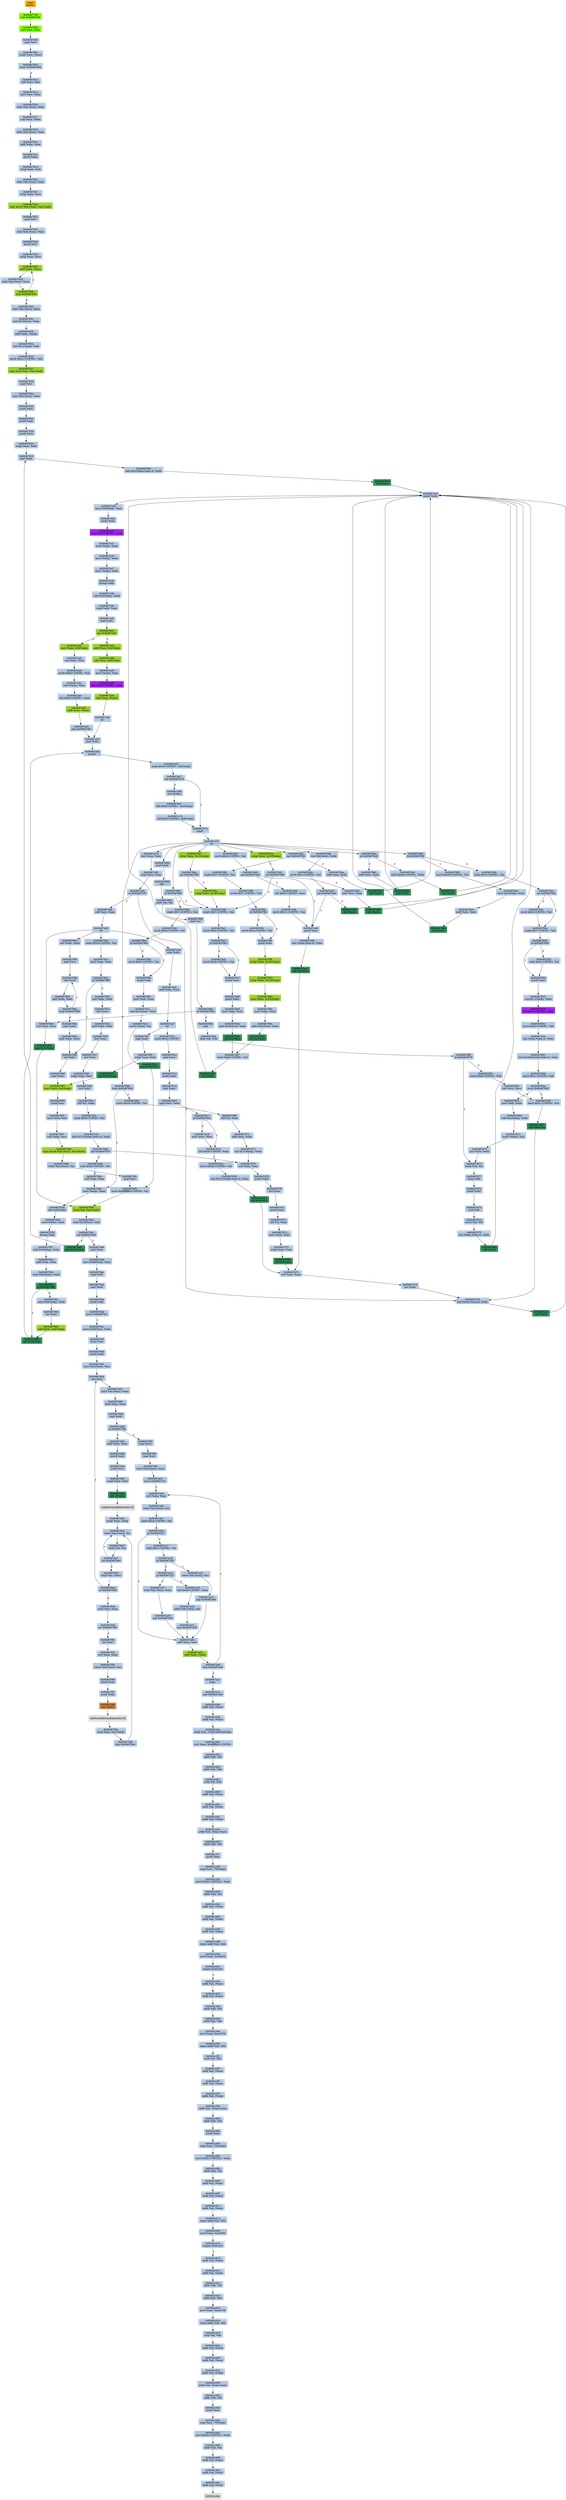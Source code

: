 strict digraph G {
	graph [bgcolor=transparent,
		name=G
	];
	node [color=lightsteelblue,
		fillcolor=lightsteelblue,
		shape=rectangle,
		style=filled
	];
	a0x004677fcpusha_	[color=lightgrey,
		fillcolor=orange,
		label="start\npusha "];
	a0x004677fdcall_0x0046780b	[color=lawngreen,
		fillcolor=lawngreen,
		label="0x004677fd\ncall 0x0046780b"];
	a0x004677fcpusha_ -> a0x004677fdcall_0x0046780b	[color="#000000"];
	a0x0046780bxorl_ecx_ecx	[color=lawngreen,
		fillcolor=lawngreen,
		label="0x0046780b\nxorl %ecx, %ecx"];
	a0x004677fdcall_0x0046780b -> a0x0046780bxorl_ecx_ecx	[color="#000000"];
	a0x0046780dpopl_esi	[label="0x0046780d\npopl %esi"];
	a0x0046780bxorl_ecx_ecx -> a0x0046780dpopl_esi	[color="#000000"];
	a0x0046780exchgl_ecx_esi_	[label="0x0046780e\nxchgl %ecx, (%esi)"];
	a0x0046780dpopl_esi -> a0x0046780exchgl_ecx_esi_	[color="#000000"];
	a0x00467810jecxz_0x00467806	[label="0x00467810\njecxz 0x00467806"];
	a0x0046780exchgl_ecx_esi_ -> a0x00467810jecxz_0x00467806	[color="#000000"];
	a0x00467812subl_ecx_esi	[label="0x00467812\nsubl %ecx, %esi"];
	a0x00467810jecxz_0x00467806 -> a0x00467812subl_ecx_esi	[color="#000000",
		label=F];
	a0x00467814movl_esi_ebx	[label="0x00467814\nmovl %esi, %ebx"];
	a0x00467812subl_ecx_esi -> a0x00467814movl_esi_ebx	[color="#000000"];
	a0x00467816lodsl_ds_esi__eax	[label="0x00467816\nlodsl %ds:(%esi), %eax"];
	a0x00467814movl_esi_ebx -> a0x00467816lodsl_ds_esi__eax	[color="#000000"];
	a0x00467817subl_eax_ebx	[label="0x00467817\nsubl %eax, %ebx"];
	a0x00467816lodsl_ds_esi__eax -> a0x00467817subl_eax_ebx	[color="#000000"];
	a0x00467819lodsl_ds_esi__eax	[label="0x00467819\nlodsl %ds:(%esi), %eax"];
	a0x00467817subl_eax_ebx -> a0x00467819lodsl_ds_esi__eax	[color="#000000"];
	a0x0046781aaddl_ebx_eax	[label="0x0046781a\naddl %ebx, %eax"];
	a0x00467819lodsl_ds_esi__eax -> a0x0046781aaddl_ebx_eax	[color="#000000"];
	a0x0046781cpushl_eax	[label="0x0046781c\npushl %eax"];
	a0x0046781aaddl_ebx_eax -> a0x0046781cpushl_eax	[color="#000000"];
	a0x0046781dxchgl_eax_edi	[label="0x0046781d\nxchgl %eax, %edi"];
	a0x0046781cpushl_eax -> a0x0046781dxchgl_eax_edi	[color="#000000"];
	a0x0046781elodsl_ds_esi__eax	[label="0x0046781e\nlodsl %ds:(%esi), %eax"];
	a0x0046781dxchgl_eax_edi -> a0x0046781elodsl_ds_esi__eax	[color="#000000"];
	a0x0046781fxchgl_eax_ecx	[label="0x0046781f\nxchgl %eax, %ecx"];
	a0x0046781elodsl_ds_esi__eax -> a0x0046781fxchgl_eax_ecx	[color="#000000"];
	a0x00467820repz_movsl_ds_esi__es_edi_	[color=yellowgreen,
		fillcolor=yellowgreen,
		label="0x00467820\nrepz movsl %ds:(%esi), %es:(%edi)"];
	a0x0046781fxchgl_eax_ecx -> a0x00467820repz_movsl_ds_esi__es_edi_	[color="#000000"];
	a0x00467822popl_esi	[label="0x00467822\npopl %esi"];
	a0x00467820repz_movsl_ds_esi__es_edi_ -> a0x00467822popl_esi	[color="#000000"];
	a0x00467823lodsl_ds_esi__eax	[label="0x00467823\nlodsl %ds:(%esi), %eax"];
	a0x00467822popl_esi -> a0x00467823lodsl_ds_esi__eax	[color="#000000"];
	a0x00467824pushl_esi	[label="0x00467824\npushl %esi"];
	a0x00467823lodsl_ds_esi__eax -> a0x00467824pushl_esi	[color="#000000"];
	a0x00467825xchgl_eax_ecx	[label="0x00467825\nxchgl %eax, %ecx"];
	a0x00467824pushl_esi -> a0x00467825xchgl_eax_ecx	[color="#000000"];
	a0x00467826addl_ebx_esi_	[color=yellowgreen,
		fillcolor=yellowgreen,
		label="0x00467826\naddl %ebx, (%esi)"];
	a0x00467825xchgl_eax_ecx -> a0x00467826addl_ebx_esi_	[color="#000000"];
	a0x00467828lodsl_ds_esi__eax	[label="0x00467828\nlodsl %ds:(%esi), %eax"];
	a0x00467826addl_ebx_esi_ -> a0x00467828lodsl_ds_esi__eax	[color="#000000"];
	a0x00467829loop_0x00467826	[color=yellowgreen,
		fillcolor=yellowgreen,
		label="0x00467829\nloop 0x00467826"];
	a0x00467828lodsl_ds_esi__eax -> a0x00467829loop_0x00467826	[color="#000000"];
	a0x00467829loop_0x00467826 -> a0x00467826addl_ebx_esi_	[color="#000000",
		label=T];
	a0x0046782blodsl_ds_esi__eax	[label="0x0046782b\nlodsl %ds:(%esi), %eax"];
	a0x00467829loop_0x00467826 -> a0x0046782blodsl_ds_esi__eax	[color="#000000",
		label=F];
	a0x0046782cleal_0x10esi__ebp	[label="0x0046782c\nleal 0x10(%esi), %ebp"];
	a0x0046782blodsl_ds_esi__eax -> a0x0046782cleal_0x10esi__ebp	[color="#000000"];
	a0x0046782faddl_ebx_ebp_	[label="0x0046782f\naddl %ebx, (%ebp)"];
	a0x0046782cleal_0x10esi__ebp -> a0x0046782faddl_ebx_ebp_	[color="#000000"];
	a0x00467832leal_0x1cebp__edi	[label="0x00467832\nleal 0x1c(%ebp), %edi"];
	a0x0046782faddl_ebx_ebp_ -> a0x00467832leal_0x1cebp__edi	[color="#000000"];
	a0x00467835movb_0x1cUINT8_ch	[label="0x00467835\nmovb $0x1c<UINT8>, %ch"];
	a0x00467832leal_0x1cebp__edi -> a0x00467835movb_0x1cUINT8_ch	[color="#000000"];
	a0x00467837repz_stosl_eax_es_edi_	[color=yellowgreen,
		fillcolor=yellowgreen,
		label="0x00467837\nrepz stosl %eax, %es:(%edi)"];
	a0x00467835movb_0x1cUINT8_ch -> a0x00467837repz_stosl_eax_es_edi_	[color="#000000"];
	a0x00467839popl_esi	[label="0x00467839\npopl %esi"];
	a0x00467837repz_stosl_eax_es_edi_ -> a0x00467839popl_esi	[color="#000000"];
	a0x0046783alodsl_ds_esi__eax	[label="0x0046783a\nlodsl %ds:(%esi), %eax"];
	a0x00467839popl_esi -> a0x0046783alodsl_ds_esi__eax	[color="#000000"];
	a0x0046783bpushl_ebx	[label="0x0046783b\npushl %ebx"];
	a0x0046783alodsl_ds_esi__eax -> a0x0046783bpushl_ebx	[color="#000000"];
	a0x0046783cpushl_eax	[label="0x0046783c\npushl %eax"];
	a0x0046783bpushl_ebx -> a0x0046783cpushl_eax	[color="#000000"];
	a0x0046783dpushl_ecx	[label="0x0046783d\npushl %ecx"];
	a0x0046783cpushl_eax -> a0x0046783dpushl_ecx	[color="#000000"];
	a0x0046783exchgl_eax_edi	[label="0x0046783e\nxchgl %eax, %edi"];
	a0x0046783dpushl_ecx -> a0x0046783exchgl_eax_edi	[color="#000000"];
	a0x0046783fpopl_eax	[label="0x0046783f\npopl %eax"];
	a0x0046783exchgl_eax_edi -> a0x0046783fpopl_eax	[color="#000000"];
	a0x00467840leal_0x5cebpeax4__edx	[label="0x00467840\nleal 0x5c(%ebp,%eax,4), %edx"];
	a0x0046783fpopl_eax -> a0x00467840leal_0x5cebpeax4__edx	[color="#000000"];
	a0x00467844call_esi_	[color=seagreen,
		fillcolor=seagreen,
		label="0x00467844\ncall (%esi)"];
	a0x00467840leal_0x5cebpeax4__edx -> a0x00467844call_esi_	[color="#000000"];
	a0x00467a2apushl_eax	[label="0x00467a2a\npushl %eax"];
	a0x00467844call_esi_ -> a0x00467a2apushl_eax	[color="#000000"];
	a0x00467a2bmovl_0x8ebp__eax	[label="0x00467a2b\nmovl 0x8(%ebp), %eax"];
	a0x00467a2apushl_eax -> a0x00467a2bmovl_0x8ebp__eax	[color="#000000"];
	a0x00467a2epushl_edx	[label="0x00467a2e\npushl %edx"];
	a0x00467a2bmovl_0x8ebp__eax -> a0x00467a2epushl_edx	[color="#000000"];
	a0x00467a2fshrl_0xbUINT8_eax	[color=purple,
		fillcolor=purple,
		label="0x00467a2f\nshrl $0xb<UINT8>, %eax"];
	a0x00467a2epushl_edx -> a0x00467a2fshrl_0xbUINT8_eax	[color="#000000"];
	a0x00467a32mull_edx__eax	[label="0x00467a32\nmull (%edx), %eax"];
	a0x00467a2fshrl_0xbUINT8_eax -> a0x00467a32mull_edx__eax	[color="#000000"];
	a0x00467a34movl_ebp__edx	[label="0x00467a34\nmovl (%ebp), %edx"];
	a0x00467a32mull_edx__eax -> a0x00467a34movl_ebp__edx	[color="#000000"];
	a0x00467a37movl_edx__edx	[label="0x00467a37\nmovl (%edx), %edx"];
	a0x00467a34movl_ebp__edx -> a0x00467a37movl_edx__edx	[color="#000000"];
	a0x00467a39bswap_edx	[label="0x00467a39\nbswap %edx"];
	a0x00467a37movl_edx__edx -> a0x00467a39bswap_edx	[color="#000000"];
	a0x00467a3bsubl_0x4ebp__edx	[label="0x00467a3b\nsubl 0x4(%ebp), %edx"];
	a0x00467a39bswap_edx -> a0x00467a3bsubl_0x4ebp__edx	[color="#000000"];
	a0x00467a3ecmpl_edx_eax	[label="0x00467a3e\ncmpl %edx, %eax"];
	a0x00467a3bsubl_0x4ebp__edx -> a0x00467a3ecmpl_edx_eax	[color="#000000"];
	a0x00467a40popl_edx	[label="0x00467a40\npopl %edx"];
	a0x00467a3ecmpl_edx_eax -> a0x00467a40popl_edx	[color="#000000"];
	a0x00467a41jbe_0x00467a53	[color=yellowgreen,
		fillcolor=yellowgreen,
		label="0x00467a41\njbe 0x00467a53"];
	a0x00467a40popl_edx -> a0x00467a41jbe_0x00467a53	[color="#000000"];
	a0x00467a43movl_eax_0x8ebp_	[color=yellowgreen,
		fillcolor=yellowgreen,
		label="0x00467a43\nmovl %eax, 0x8(%ebp)"];
	a0x00467a41jbe_0x00467a53 -> a0x00467a43movl_eax_0x8ebp_	[color="#000000",
		label=F];
	a0x00467a53addl_eax_0x4ebp_	[color=yellowgreen,
		fillcolor=yellowgreen,
		label="0x00467a53\naddl %eax, 0x4(%ebp)"];
	a0x00467a41jbe_0x00467a53 -> a0x00467a53addl_eax_0x4ebp_	[color="#000000",
		label=T];
	a0x00467a46xorl_eax_eax	[label="0x00467a46\nxorl %eax, %eax"];
	a0x00467a43movl_eax_0x8ebp_ -> a0x00467a46xorl_eax_eax	[color="#000000"];
	a0x00467a48movb_0x8UINT8_ah	[label="0x00467a48\nmovb $0x8<UINT8>, %ah"];
	a0x00467a46xorl_eax_eax -> a0x00467a48movb_0x8UINT8_ah	[color="#000000"];
	a0x00467a4asubl_edx__eax	[label="0x00467a4a\nsubl (%edx), %eax"];
	a0x00467a48movb_0x8UINT8_ah -> a0x00467a4asubl_edx__eax	[color="#000000"];
	a0x00467a4cshrl_0x5UINT8_eax	[label="0x00467a4c\nshrl $0x5<UINT8>, %eax"];
	a0x00467a4asubl_edx__eax -> a0x00467a4cshrl_0x5UINT8_eax	[color="#000000"];
	a0x00467a4faddl_eax_edx_	[color=yellowgreen,
		fillcolor=yellowgreen,
		label="0x00467a4f\naddl %eax, (%edx)"];
	a0x00467a4cshrl_0x5UINT8_eax -> a0x00467a4faddl_eax_edx_	[color="#000000"];
	a0x00467a51jmp_0x00467a61	[label="0x00467a51\njmp 0x00467a61"];
	a0x00467a4faddl_eax_edx_ -> a0x00467a51jmp_0x00467a61	[color="#000000"];
	a0x00467a61popl_eax	[label="0x00467a61\npopl %eax"];
	a0x00467a51jmp_0x00467a61 -> a0x00467a61popl_eax	[color="#000000"];
	a0x00467a62pushfl_	[label="0x00467a62\npushfl "];
	a0x00467a61popl_eax -> a0x00467a62pushfl_	[color="#000000"];
	a0x00467a63cmpb_0x0UINT8_0xbebp_	[label="0x00467a63\ncmpb $0x0<UINT8>, 0xb(%ebp)"];
	a0x00467a62pushfl_ -> a0x00467a63cmpb_0x0UINT8_0xbebp_	[color="#000000"];
	a0x00467a67jne_0x00467a74	[label="0x00467a67\njne 0x00467a74"];
	a0x00467a63cmpb_0x0UINT8_0xbebp_ -> a0x00467a67jne_0x00467a74	[color="#000000"];
	a0x00467a74popfl_	[label="0x00467a74\npopfl "];
	a0x00467a67jne_0x00467a74 -> a0x00467a74popfl_	[color="#000000",
		label=T];
	a0x00467a69incl_ebp_	[label="0x00467a69\nincl (%ebp)"];
	a0x00467a67jne_0x00467a74 -> a0x00467a69incl_ebp_	[color="#000000",
		label=F];
	a0x00467a75ret	[label="0x00467a75\nret"];
	a0x00467a74popfl_ -> a0x00467a75ret	[color="#000000"];
	a0x00467846jb_0x0046789f	[label="0x00467846\njb 0x0046789f"];
	a0x00467a75ret -> a0x00467846jb_0x0046789f	[color="#000000"];
	a0x00467a7eadcl_eax_eax	[label="0x00467a7e\nadcl %eax, %eax"];
	a0x00467a75ret -> a0x00467a7eadcl_eax_eax	[color="#000000"];
	a0x004678a8jae_0x004678f6	[label="0x004678a8\njae 0x004678f6"];
	a0x00467a75ret -> a0x004678a8jae_0x004678f6	[color="#000000"];
	a0x004678aejb_0x004678c9	[label="0x004678ae\njb 0x004678c9"];
	a0x00467a75ret -> a0x004678aejb_0x004678c9	[color="#000000"];
	a0x004678cexchgl_ebx_0x10ebp_	[color=yellowgreen,
		fillcolor=yellowgreen,
		label="0x004678ce\nxchgl %ebx, 0x10(%ebp)"];
	a0x00467a75ret -> a0x004678cexchgl_ebx_0x10ebp_	[color="#000000"];
	a0x00467a8bleal_0x4edx__edx	[label="0x00467a8b\nleal 0x4(%edx), %edx"];
	a0x00467a75ret -> a0x00467a8bleal_0x4edx__edx	[color="#000000"];
	a0x00467a94movb_0x9UINT8_al	[label="0x00467a94\nmovb $0x9<UINT8>, %al"];
	a0x00467a75ret -> a0x00467a94movb_0x9UINT8_al	[color="#000000"];
	a0x004678d7xchgl_ebx_0x14ebp_	[color=yellowgreen,
		fillcolor=yellowgreen,
		label="0x004678d7\nxchgl %ebx, 0x14(%ebp)"];
	a0x00467a75ret -> a0x004678d7xchgl_ebx_0x14ebp_	[color="#000000"];
	a0x00467884popl_edx	[label="0x00467884\npopl %edx"];
	a0x00467a75ret -> a0x00467884popl_edx	[color="#000000"];
	a0x0046796bloop_0x0046794d	[label="0x0046796b\nloop 0x0046794d"];
	a0x00467a75ret -> a0x0046796bloop_0x0046794d	[color="#000000"];
	a0x004678b4jb_0x004678df	[label="0x004678b4\njb 0x004678df"];
	a0x00467a75ret -> a0x004678b4jb_0x004678df	[color="#000000"];
	a0x00467848subb_0x3UINT8_al	[label="0x00467848\nsubb $0x3<UINT8>, %al"];
	a0x00467846jb_0x0046789f -> a0x00467848subb_0x3UINT8_al	[color="#000000",
		label=F];
	a0x0046789fmovb_0x30UINT8_cl	[label="0x0046789f\nmovb $0x30<UINT8>, %cl"];
	a0x00467846jb_0x0046789f -> a0x0046789fmovb_0x30UINT8_cl	[color="#000000",
		label=T];
	a0x0046784ajae_0x0046784e	[label="0x0046784a\njae 0x0046784e"];
	a0x00467848subb_0x3UINT8_al -> a0x0046784ajae_0x0046784e	[color="#000000"];
	a0x0046784cmovb_0x0UINT8_al	[label="0x0046784c\nmovb $0x0<UINT8>, %al"];
	a0x0046784ajae_0x0046784e -> a0x0046784cmovb_0x0UINT8_al	[color="#000000",
		label=F];
	a0x0046784ecmpb_0x7UINT8_al	[label="0x0046784e\ncmpb $0x7<UINT8>, %al"];
	a0x0046784ajae_0x0046784e -> a0x0046784ecmpb_0x7UINT8_al	[color="#000000",
		label=T];
	a0x0046784cmovb_0x0UINT8_al -> a0x0046784ecmpb_0x7UINT8_al	[color="#000000"];
	a0x00467850jb_0x00467854	[label="0x00467850\njb 0x00467854"];
	a0x0046784ecmpb_0x7UINT8_al -> a0x00467850jb_0x00467854	[color="#000000"];
	a0x00467854pushl_eax	[label="0x00467854\npushl %eax"];
	a0x00467850jb_0x00467854 -> a0x00467854pushl_eax	[color="#000000",
		label=T];
	a0x00467852subb_0x3UINT8_al	[label="0x00467852\nsubb $0x3<UINT8>, %al"];
	a0x00467850jb_0x00467854 -> a0x00467852subb_0x3UINT8_al	[color="#000000",
		label=F];
	a0x00467855movzbl__1edi__ebx	[label="0x00467855\nmovzbl -1(%edi), %ebx"];
	a0x00467854pushl_eax -> a0x00467855movzbl__1edi__ebx	[color="#000000"];
	a0x00467859shll_0x3UINT8_ebx	[color=purple,
		fillcolor=purple,
		label="0x00467859\nshll $0x3<UINT8>, %ebx"];
	a0x00467855movzbl__1edi__ebx -> a0x00467859shll_0x3UINT8_ebx	[color="#000000"];
	a0x0046785cmovb_0x0UINT8_bl	[label="0x0046785c\nmovb $0x0<UINT8>, %bl"];
	a0x00467859shll_0x3UINT8_ebx -> a0x0046785cmovb_0x0UINT8_bl	[color="#000000"];
	a0x0046785eleal_ebxebx2__ebx	[label="0x0046785e\nleal (%ebx,%ebx,2), %ebx"];
	a0x0046785cmovb_0x0UINT8_bl -> a0x0046785eleal_ebxebx2__ebx	[color="#000000"];
	a0x00467861leal_0x100cebpebx4__ebx	[label="0x00467861\nleal 0x100c(%ebp,%ebx,4), %ebx"];
	a0x0046785eleal_ebxebx2__ebx -> a0x00467861leal_0x100cebpebx4__ebx	[color="#000000"];
	a0x00467868movb_0x1UINT8_al	[label="0x00467868\nmovb $0x1<UINT8>, %al"];
	a0x00467861leal_0x100cebpebx4__ebx -> a0x00467868movb_0x1UINT8_al	[color="#000000"];
	a0x0046786ajecxz_0x00467895	[label="0x0046786a\njecxz 0x00467895"];
	a0x00467868movb_0x1UINT8_al -> a0x0046786ajecxz_0x00467895	[color="#000000"];
	a0x00467895movb_0x1UINT8_ch	[label="0x00467895\nmovb $0x1<UINT8>, %ch"];
	a0x0046786ajecxz_0x00467895 -> a0x00467895movb_0x1UINT8_ch	[color="#000000",
		label=T];
	a0x0046786cmovl_edi_edx	[label="0x0046786c\nmovl %edi, %edx"];
	a0x0046786ajecxz_0x00467895 -> a0x0046786cmovl_edi_edx	[color="#000000",
		label=F];
	a0x00467897call_0x8esi_	[color=seagreen,
		fillcolor=seagreen,
		label="0x00467897\ncall 0x8(%esi)"];
	a0x00467895movb_0x1UINT8_ch -> a0x00467897call_0x8esi_	[color="#000000"];
	a0x00467a79leal_ebxeax4__edx	[label="0x00467a79\nleal (%ebx,%eax,4), %edx"];
	a0x00467897call_0x8esi_ -> a0x00467a79leal_ebxeax4__edx	[color="#000000"];
	a0x00467a7ccall_esi_	[color=seagreen,
		fillcolor=seagreen,
		label="0x00467a7c\ncall (%esi)"];
	a0x00467a79leal_ebxeax4__edx -> a0x00467a7ccall_esi_	[color="#000000"];
	a0x00467a7ccall_esi_ -> a0x00467a2apushl_eax	[color="#000000"];
	a0x00467a80cmpl_ecx_eax	[label="0x00467a80\ncmpl %ecx, %eax"];
	a0x00467a7eadcl_eax_eax -> a0x00467a80cmpl_ecx_eax	[color="#000000"];
	a0x00467a82jb_0x00467a79	[label="0x00467a82\njb 0x00467a79"];
	a0x00467a80cmpl_ecx_eax -> a0x00467a82jb_0x00467a79	[color="#000000"];
	a0x00467a82jb_0x00467a79 -> a0x00467a79leal_ebxeax4__edx	[color="#000000",
		label=T];
	a0x00467a84subl_ecx_eax	[label="0x00467a84\nsubl %ecx, %eax"];
	a0x00467a82jb_0x00467a79 -> a0x00467a84subl_ecx_eax	[color="#000000",
		label=F];
	a0x00467a56subl_eax_0x8ebp_	[color=yellowgreen,
		fillcolor=yellowgreen,
		label="0x00467a56\nsubl %eax, 0x8(%ebp)"];
	a0x00467a53addl_eax_0x4ebp_ -> a0x00467a56subl_eax_0x8ebp_	[color="#000000"];
	a0x00467a59movl_edx__eax	[label="0x00467a59\nmovl (%edx), %eax"];
	a0x00467a56subl_eax_0x8ebp_ -> a0x00467a59movl_edx__eax	[color="#000000"];
	a0x00467a5bshrl_0x5UINT8_eax	[color=purple,
		fillcolor=purple,
		label="0x00467a5b\nshrl $0x5<UINT8>, %eax"];
	a0x00467a59movl_edx__eax -> a0x00467a5bshrl_0x5UINT8_eax	[color="#000000"];
	a0x00467a5esubl_eax_edx_	[color=yellowgreen,
		fillcolor=yellowgreen,
		label="0x00467a5e\nsubl %eax, (%edx)"];
	a0x00467a5bshrl_0x5UINT8_eax -> a0x00467a5esubl_eax_edx_	[color="#000000"];
	a0x00467a60stc_	[label="0x00467a60\nstc "];
	a0x00467a5esubl_eax_edx_ -> a0x00467a60stc_	[color="#000000"];
	a0x00467a60stc_ -> a0x00467a61popl_eax	[color="#000000"];
	a0x00467a6cshll_0x8UINT8_0x4ebp_	[label="0x00467a6c\nshll $0x8<UINT8>, 0x4(%ebp)"];
	a0x00467a69incl_ebp_ -> a0x00467a6cshll_0x8UINT8_0x4ebp_	[color="#000000"];
	a0x00467a70shll_0x8UINT8_0x8ebp_	[label="0x00467a70\nshll $0x8<UINT8>, 0x8(%ebp)"];
	a0x00467a6cshll_0x8UINT8_0x4ebp_ -> a0x00467a70shll_0x8UINT8_0x8ebp_	[color="#000000"];
	a0x00467a70shll_0x8UINT8_0x8ebp_ -> a0x00467a74popfl_	[color="#000000"];
	a0x00467a86ret	[label="0x00467a86\nret"];
	a0x00467a84subl_ecx_eax -> a0x00467a86ret	[color="#000000"];
	a0x0046789axorl_ecx_ecx	[label="0x0046789a\nxorl %ecx, %ecx"];
	a0x00467a86ret -> a0x0046789axorl_ecx_ecx	[color="#000000"];
	a0x00467aa4popl_ebx	[label="0x00467aa4\npopl %ebx"];
	a0x00467a86ret -> a0x00467aa4popl_ebx	[color="#000000"];
	a0x0046792acmpb_0x4UINT8_al	[label="0x0046792a\ncmpb $0x4<UINT8>, %al"];
	a0x00467a86ret -> a0x0046792acmpb_0x4UINT8_al	[color="#000000"];
	a0x00467983xorl_edx_edx	[label="0x00467983\nxorl %edx, %edx"];
	a0x00467a86ret -> a0x00467983xorl_edx_edx	[color="#000000"];
	a0x0046789cjmp_0x1cesi_	[color=seagreen,
		fillcolor=seagreen,
		label="0x0046789c\njmp 0x1c(%esi)"];
	a0x0046789axorl_ecx_ecx -> a0x0046789cjmp_0x1cesi_	[color="#000000"];
	a0x0046799fstosb_al_es_edi_	[color=yellowgreen,
		fillcolor=yellowgreen,
		label="0x0046799f\nstosb %al, %es:(%edi)"];
	a0x0046789cjmp_0x1cesi_ -> a0x0046799fstosb_al_es_edi_	[color="#000000"];
	a0x004679a0cmpl_0x24esi__edi	[label="0x004679a0\ncmpl 0x24(%esi), %edi"];
	a0x0046799fstosb_al_es_edi_ -> a0x004679a0cmpl_0x24esi__edi	[color="#000000"];
	a0x004679a3jae_0x004679a8	[label="0x004679a3\njae 0x004679a8"];
	a0x004679a0cmpl_0x24esi__edi -> a0x004679a3jae_0x004679a8	[color="#000000"];
	a0x004679a5jmp_0x20esi_	[color=seagreen,
		fillcolor=seagreen,
		label="0x004679a5\njmp 0x20(%esi)"];
	a0x004679a3jae_0x004679a8 -> a0x004679a5jmp_0x20esi_	[color="#000000",
		label=F];
	a0x004679a8popl_eax	[label="0x004679a8\npopl %eax"];
	a0x004679a3jae_0x004679a8 -> a0x004679a8popl_eax	[color="#000000",
		label=T];
	a0x004679a5jmp_0x20esi_ -> a0x0046783fpopl_eax	[color="#000000"];
	a0x004678a1movl_0xcebp__ebx	[label="0x004678a1\nmovl 0xc(%ebp), %ebx"];
	a0x0046789fmovb_0x30UINT8_cl -> a0x004678a1movl_0xcebp__ebx	[color="#000000"];
	a0x004678a4addl_ecx_edx	[label="0x004678a4\naddl %ecx, %edx"];
	a0x004678a1movl_0xcebp__ebx -> a0x004678a4addl_ecx_edx	[color="#000000"];
	a0x004678a6call_esi_	[color=seagreen,
		fillcolor=seagreen,
		label="0x004678a6\ncall (%esi)"];
	a0x004678a4addl_ecx_edx -> a0x004678a6call_esi_	[color="#000000"];
	a0x004678a6call_esi_ -> a0x00467a2apushl_eax	[color="#000000"];
	a0x004678aaaddl_ecx_edx	[label="0x004678aa\naddl %ecx, %edx"];
	a0x004678a8jae_0x004678f6 -> a0x004678aaaddl_ecx_edx	[color="#000000",
		label=F];
	a0x004678f6cmpb_0x7UINT8_al	[label="0x004678f6\ncmpb $0x7<UINT8>, %al"];
	a0x004678a8jae_0x004678f6 -> a0x004678f6cmpb_0x7UINT8_al	[color="#000000",
		label=T];
	a0x004678accall_esi_	[color=seagreen,
		fillcolor=seagreen,
		label="0x004678ac\ncall (%esi)"];
	a0x004678aaaddl_ecx_edx -> a0x004678accall_esi_	[color="#000000"];
	a0x004678accall_esi_ -> a0x00467a2apushl_eax	[color="#000000"];
	a0x004678c9addl_0x60UINT8_edx	[label="0x004678c9\naddl $0x60<UINT8>, %edx"];
	a0x004678aejb_0x004678c9 -> a0x004678c9addl_0x60UINT8_edx	[color="#000000",
		label=T];
	a0x004678b0addl_ecx_edx	[label="0x004678b0\naddl %ecx, %edx"];
	a0x004678aejb_0x004678c9 -> a0x004678b0addl_ecx_edx	[color="#000000",
		label=F];
	a0x004678cccall_esi_	[color=seagreen,
		fillcolor=seagreen,
		label="0x004678cc\ncall (%esi)"];
	a0x004678c9addl_0x60UINT8_edx -> a0x004678cccall_esi_	[color="#000000"];
	a0x004678cccall_esi_ -> a0x00467a2apushl_eax	[color="#000000"];
	a0x004678d1jae_0x004678df	[label="0x004678d1\njae 0x004678df"];
	a0x004678cexchgl_ebx_0x10ebp_ -> a0x004678d1jae_0x004678df	[color="#000000"];
	a0x004678dfcmpb_0x7UINT8_al	[label="0x004678df\ncmpb $0x7<UINT8>, %al"];
	a0x004678d1jae_0x004678df -> a0x004678dfcmpb_0x7UINT8_al	[color="#000000",
		label=T];
	a0x004678d3addl_ecx_edx	[label="0x004678d3\naddl %ecx, %edx"];
	a0x004678d1jae_0x004678df -> a0x004678d3addl_ecx_edx	[color="#000000",
		label=F];
	a0x004678e1movb_0x8UINT8_al	[label="0x004678e1\nmovb $0x8<UINT8>, %al"];
	a0x004678dfcmpb_0x7UINT8_al -> a0x004678e1movb_0x8UINT8_al	[color="#000000"];
	a0x004678e3jb_0x004678e7	[label="0x004678e3\njb 0x004678e7"];
	a0x004678e1movb_0x8UINT8_al -> a0x004678e3jb_0x004678e7	[color="#000000"];
	a0x004678e7pushl_eax	[label="0x004678e7\npushl %eax"];
	a0x004678e3jb_0x004678e7 -> a0x004678e7pushl_eax	[color="#000000",
		label=T];
	a0x004678e5movb_0xbUINT8_al	[label="0x004678e5\nmovb $0xb<UINT8>, %al"];
	a0x004678e3jb_0x004678e7 -> a0x004678e5movb_0xbUINT8_al	[color="#000000",
		label=F];
	a0x004678e8pushl_ebx	[label="0x004678e8\npushl %ebx"];
	a0x004678e7pushl_eax -> a0x004678e8pushl_ebx	[color="#000000"];
	a0x004678e9movl_ebp_edx	[label="0x004678e9\nmovl %ebp, %edx"];
	a0x004678e8pushl_ebx -> a0x004678e9movl_ebp_edx	[color="#000000"];
	a0x004678ebaddl_0x38esi__edx	[label="0x004678eb\naddl 0x38(%esi), %edx"];
	a0x004678e9movl_ebp_edx -> a0x004678ebaddl_0x38esi__edx	[color="#000000"];
	a0x004678eecall_0xcesi_	[color=seagreen,
		fillcolor=seagreen,
		label="0x004678ee\ncall 0xc(%esi)"];
	a0x004678ebaddl_0x38esi__edx -> a0x004678eecall_0xcesi_	[color="#000000"];
	a0x00467a87movb_0x8UINT8_cl	[label="0x00467a87\nmovb $0x8<UINT8>, %cl"];
	a0x004678eecall_0xcesi_ -> a0x00467a87movb_0x8UINT8_cl	[color="#000000"];
	a0x00467a89call_esi_	[color=seagreen,
		fillcolor=seagreen,
		label="0x00467a89\ncall (%esi)"];
	a0x00467a87movb_0x8UINT8_cl -> a0x00467a89call_esi_	[color="#000000"];
	a0x00467a89call_esi_ -> a0x00467a2apushl_eax	[color="#000000"];
	a0x00467a8emovb_0x1UINT8_al	[label="0x00467a8e\nmovb $0x1<UINT8>, %al"];
	a0x00467a8bleal_0x4edx__edx -> a0x00467a8emovb_0x1UINT8_al	[color="#000000"];
	a0x00467a90jae_0x00467a9d	[label="0x00467a90\njae 0x00467a9d"];
	a0x00467a8emovb_0x1UINT8_al -> a0x00467a90jae_0x00467a9d	[color="#000000"];
	a0x00467a92call_esi_	[color=seagreen,
		fillcolor=seagreen,
		label="0x00467a92\ncall (%esi)"];
	a0x00467a90jae_0x00467a9d -> a0x00467a92call_esi_	[color="#000000",
		label=F];
	a0x00467a9dpushl_eax	[label="0x00467a9d\npushl %eax"];
	a0x00467a90jae_0x00467a9d -> a0x00467a9dpushl_eax	[color="#000000",
		label=T];
	a0x00467a92call_esi_ -> a0x00467a2apushl_eax	[color="#000000"];
	a0x00467a96jae_0x00467a9d	[label="0x00467a96\njae 0x00467a9d"];
	a0x00467a94movb_0x9UINT8_al -> a0x00467a96jae_0x00467a9d	[color="#000000"];
	a0x00467a96jae_0x00467a9d -> a0x00467a9dpushl_eax	[color="#000000",
		label=T];
	a0x00467a98shll_0x5UINT8_ecx	[label="0x00467a98\nshll $0x5<UINT8>, %ecx"];
	a0x00467a96jae_0x00467a9d -> a0x00467a98shll_0x5UINT8_ecx	[color="#000000",
		label=F];
	a0x00467a9eleal_edxeax4__ebx	[label="0x00467a9e\nleal (%edx,%eax,4), %ebx"];
	a0x00467a9dpushl_eax -> a0x00467a9eleal_edxeax4__ebx	[color="#000000"];
	a0x00467aa1call_0x4esi_	[color=seagreen,
		fillcolor=seagreen,
		label="0x00467aa1\ncall 0x4(%esi)"];
	a0x00467a9eleal_edxeax4__ebx -> a0x00467aa1call_0x4esi_	[color="#000000"];
	a0x00467a76xorl_eax_eax	[label="0x00467a76\nxorl %eax, %eax"];
	a0x00467aa1call_0x4esi_ -> a0x00467a76xorl_eax_eax	[color="#000000"];
	a0x00467a78incl_eax	[label="0x00467a78\nincl %eax"];
	a0x00467a76xorl_eax_eax -> a0x00467a78incl_eax	[color="#000000"];
	a0x00467a78incl_eax -> a0x00467a79leal_ebxeax4__edx	[color="#000000"];
	a0x00467aa5addl_ebx_eax	[label="0x00467aa5\naddl %ebx, %eax"];
	a0x00467aa4popl_ebx -> a0x00467aa5addl_ebx_eax	[color="#000000"];
	a0x00467aa7ret	[label="0x00467aa7\nret"];
	a0x00467aa5addl_ebx_eax -> a0x00467aa7ret	[color="#000000"];
	a0x004678f1popl_ebx	[label="0x004678f1\npopl %ebx"];
	a0x00467aa7ret -> a0x004678f1popl_ebx	[color="#000000"];
	a0x00467910pushl_0x3UINT8	[label="0x00467910\npushl $0x3<UINT8>"];
	a0x00467aa7ret -> a0x00467910pushl_0x3UINT8	[color="#000000"];
	a0x004678f2xchgl_eax_ecx	[label="0x004678f2\nxchgl %eax, %ecx"];
	a0x004678f1popl_ebx -> a0x004678f2xchgl_eax_ecx	[color="#000000"];
	a0x004678f3jmp_0x30esi_	[color=seagreen,
		fillcolor=seagreen,
		label="0x004678f3\njmp 0x30(%esi)"];
	a0x004678f2xchgl_eax_ecx -> a0x004678f3jmp_0x30esi_	[color="#000000"];
	a0x00467991movl_ebx_0xcebp_	[color=yellowgreen,
		fillcolor=yellowgreen,
		label="0x00467991\nmovl %ebx, 0xc(%ebp)"];
	a0x004678f3jmp_0x30esi_ -> a0x00467991movl_ebx_0xcebp_	[color="#000000"];
	a0x00467994pushl_esi	[label="0x00467994\npushl %esi"];
	a0x00467991movl_ebx_0xcebp_ -> a0x00467994pushl_esi	[color="#000000"];
	a0x00467995movl_edi_esi	[label="0x00467995\nmovl %edi, %esi"];
	a0x00467994pushl_esi -> a0x00467995movl_edi_esi	[color="#000000"];
	a0x00467997subl_ebx_esi	[label="0x00467997\nsubl %ebx, %esi"];
	a0x00467995movl_edi_esi -> a0x00467997subl_ebx_esi	[color="#000000"];
	a0x00467999repz_movsb_ds_esi__es_edi_	[color=yellowgreen,
		fillcolor=yellowgreen,
		label="0x00467999\nrepz movsb %ds:(%esi), %es:(%edi)"];
	a0x00467997subl_ebx_esi -> a0x00467999repz_movsb_ds_esi__es_edi_	[color="#000000"];
	a0x0046799blodsb_ds_esi__al	[label="0x0046799b\nlodsb %ds:(%esi), %al"];
	a0x00467999repz_movsb_ds_esi__es_edi_ -> a0x0046799blodsb_ds_esi__al	[color="#000000"];
	a0x0046799cpopl_esi	[label="0x0046799c\npopl %esi"];
	a0x0046799blodsb_ds_esi__al -> a0x0046799cpopl_esi	[color="#000000"];
	a0x0046799dmovb_0xffffff80UINT8_cl	[label="0x0046799d\nmovb $0xffffff80<UINT8>, %cl"];
	a0x0046799cpopl_esi -> a0x0046799dmovb_0xffffff80UINT8_cl	[color="#000000"];
	a0x0046799dmovb_0xffffff80UINT8_cl -> a0x0046799fstosb_al_es_edi_	[color="#000000"];
	a0x004678d5call_esi_	[color=seagreen,
		fillcolor=seagreen,
		label="0x004678d5\ncall (%esi)"];
	a0x004678d3addl_ecx_edx -> a0x004678d5call_esi_	[color="#000000"];
	a0x004678d5call_esi_ -> a0x00467a2apushl_eax	[color="#000000"];
	a0x004678dajae_0x004678df	[label="0x004678da\njae 0x004678df"];
	a0x004678d7xchgl_ebx_0x14ebp_ -> a0x004678dajae_0x004678df	[color="#000000"];
	a0x004678dajae_0x004678df -> a0x004678dfcmpb_0x7UINT8_al	[color="#000000",
		label=T];
	a0x004678dcxchgl_ebx_0x18ebp_	[color=yellowgreen,
		fillcolor=yellowgreen,
		label="0x004678dc\nxchgl %ebx, 0x18(%ebp)"];
	a0x004678dajae_0x004678df -> a0x004678dcxchgl_ebx_0x18ebp_	[color="#000000",
		label=F];
	a0x004678dcxchgl_ebx_0x18ebp_ -> a0x004678dfcmpb_0x7UINT8_al	[color="#000000"];
	a0x004678e5movb_0xbUINT8_al -> a0x004678e7pushl_eax	[color="#000000"];
	a0x00467852subb_0x3UINT8_al -> a0x00467854pushl_eax	[color="#000000"];
	a0x0046786esubl_0xcebp__edx	[label="0x0046786e\nsubl 0xc(%ebp), %edx"];
	a0x0046786cmovl_edi_edx -> a0x0046786esubl_0xcebp__edx	[color="#000000"];
	a0x00467871movb_edx__ch	[label="0x00467871\nmovb (%edx), %ch"];
	a0x0046786esubl_0xcebp__edx -> a0x00467871movb_edx__ch	[color="#000000"];
	a0x00467873xorl_edx_edx	[label="0x00467873\nxorl %edx, %edx"];
	a0x00467871movb_edx__ch -> a0x00467873xorl_edx_edx	[color="#000000"];
	a0x00467875testb_ch_cl	[label="0x00467875\ntestb %ch, %cl"];
	a0x00467873xorl_edx_edx -> a0x00467875testb_ch_cl	[color="#000000"];
	a0x00467877setne_dh	[label="0x00467877\nsetne %dh"];
	a0x00467875testb_ch_cl -> a0x00467877setne_dh	[color="#000000"];
	a0x0046787apushl_edx	[label="0x0046787a\npushl %edx"];
	a0x00467877setne_dh -> a0x0046787apushl_edx	[color="#000000"];
	a0x0046787bincb_dh	[label="0x0046787b\nincb %dh"];
	a0x0046787apushl_edx -> a0x0046787bincb_dh	[color="#000000"];
	a0x0046787dmovb_al_dl	[label="0x0046787d\nmovb %al, %dl"];
	a0x0046787bincb_dh -> a0x0046787dmovb_al_dl	[color="#000000"];
	a0x0046787fleal_ebxedx4__edx	[label="0x0046787f\nleal (%ebx,%edx,4), %edx"];
	a0x0046787dmovb_al_dl -> a0x0046787fleal_ebxedx4__edx	[color="#000000"];
	a0x00467882call_esi_	[color=seagreen,
		fillcolor=seagreen,
		label="0x00467882\ncall (%esi)"];
	a0x0046787fleal_ebxedx4__edx -> a0x00467882call_esi_	[color="#000000"];
	a0x00467882call_esi_ -> a0x00467a2apushl_eax	[color="#000000"];
	a0x00467885lahf_	[label="0x00467885\nlahf "];
	a0x00467884popl_edx -> a0x00467885lahf_	[color="#000000"];
	a0x00467886adcb_al_al	[label="0x00467886\nadcb %al, %al"];
	a0x00467885lahf_ -> a0x00467886adcb_al_al	[color="#000000"];
	a0x00467888shrb_cl	[label="0x00467888\nshrb %cl"];
	a0x00467886adcb_al_al -> a0x00467888shrb_cl	[color="#000000"];
	a0x0046788aje_0x0046789a	[label="0x0046788a\nje 0x0046789a"];
	a0x00467888shrb_cl -> a0x0046788aje_0x0046789a	[color="#000000"];
	a0x0046788aje_0x0046789a -> a0x0046789axorl_ecx_ecx	[color="#000000",
		label=T];
	a0x0046788csahf_	[label="0x0046788c\nsahf "];
	a0x0046788aje_0x0046789a -> a0x0046788csahf_	[color="#000000",
		label=F];
	a0x0046788dsbbb_dl_dh	[label="0x0046788d\nsbbb %dl, %dh"];
	a0x0046788csahf_ -> a0x0046788dsbbb_dl_dh	[color="#000000"];
	a0x0046788fje_0x00467875	[label="0x0046788f\nje 0x00467875"];
	a0x0046788dsbbb_dl_dh -> a0x0046788fje_0x00467875	[color="#000000"];
	a0x0046788fje_0x00467875 -> a0x00467875testb_ch_cl	[color="#000000",
		label=T];
	a0x00467891movb_0x0UINT8_ah	[label="0x00467891\nmovb $0x0<UINT8>, %ah"];
	a0x0046788fje_0x00467875 -> a0x00467891movb_0x0UINT8_ah	[color="#000000",
		label=F];
	a0x00467893xorl_ecx_ecx	[label="0x00467893\nxorl %ecx, %ecx"];
	a0x00467891movb_0x0UINT8_ah -> a0x00467893xorl_ecx_ecx	[color="#000000"];
	a0x00467893xorl_ecx_ecx -> a0x00467895movb_0x1UINT8_ch	[color="#000000"];
	a0x004678f8movb_0x7UINT8_al	[label="0x004678f8\nmovb $0x7<UINT8>, %al"];
	a0x004678f6cmpb_0x7UINT8_al -> a0x004678f8movb_0x7UINT8_al	[color="#000000"];
	a0x004678fajb_0x004678fe	[label="0x004678fa\njb 0x004678fe"];
	a0x004678f8movb_0x7UINT8_al -> a0x004678fajb_0x004678fe	[color="#000000"];
	a0x004678fepushl_eax	[label="0x004678fe\npushl %eax"];
	a0x004678fajb_0x004678fe -> a0x004678fepushl_eax	[color="#000000",
		label=T];
	a0x004678fcmovb_0xaUINT8_al	[label="0x004678fc\nmovb $0xa<UINT8>, %al"];
	a0x004678fajb_0x004678fe -> a0x004678fcmovb_0xaUINT8_al	[color="#000000",
		label=F];
	a0x004678ffxchgl_ebx_0x10ebp_	[color=yellowgreen,
		fillcolor=yellowgreen,
		label="0x004678ff\nxchgl %ebx, 0x10(%ebp)"];
	a0x004678fepushl_eax -> a0x004678ffxchgl_ebx_0x10ebp_	[color="#000000"];
	a0x00467902xchgl_ebx_0x14ebp_	[color=yellowgreen,
		fillcolor=yellowgreen,
		label="0x00467902\nxchgl %ebx, 0x14(%ebp)"];
	a0x004678ffxchgl_ebx_0x10ebp_ -> a0x00467902xchgl_ebx_0x14ebp_	[color="#000000"];
	a0x00467905movl_ebx_0x18ebp_	[color=yellowgreen,
		fillcolor=yellowgreen,
		label="0x00467905\nmovl %ebx, 0x18(%ebp)"];
	a0x00467902xchgl_ebx_0x14ebp_ -> a0x00467905movl_ebx_0x18ebp_	[color="#000000"];
	a0x00467908movl_ebp_edx	[label="0x00467908\nmovl %ebp, %edx"];
	a0x00467905movl_ebx_0x18ebp_ -> a0x00467908movl_ebp_edx	[color="#000000"];
	a0x0046790aaddl_0x3cesi__edx	[label="0x0046790a\naddl 0x3c(%esi), %edx"];
	a0x00467908movl_ebp_edx -> a0x0046790aaddl_0x3cesi__edx	[color="#000000"];
	a0x0046790dcall_0xcesi_	[color=seagreen,
		fillcolor=seagreen,
		label="0x0046790d\ncall 0xc(%esi)"];
	a0x0046790aaddl_0x3cesi__edx -> a0x0046790dcall_0xcesi_	[color="#000000"];
	a0x0046790dcall_0xcesi_ -> a0x00467a87movb_0x8UINT8_cl	[color="#000000"];
	a0x00467a9bmovb_0x11UINT8_al	[label="0x00467a9b\nmovb $0x11<UINT8>, %al"];
	a0x00467a98shll_0x5UINT8_ecx -> a0x00467a9bmovb_0x11UINT8_al	[color="#000000"];
	a0x00467a9bmovb_0x11UINT8_al -> a0x00467a9dpushl_eax	[color="#000000"];
	a0x00467912popl_ecx	[label="0x00467912\npopl %ecx"];
	a0x00467910pushl_0x3UINT8 -> a0x00467912popl_ecx	[color="#000000"];
	a0x00467913pushl_eax	[label="0x00467913\npushl %eax"];
	a0x00467912popl_ecx -> a0x00467913pushl_eax	[color="#000000"];
	a0x00467914decl_eax	[label="0x00467914\ndecl %eax"];
	a0x00467913pushl_eax -> a0x00467914decl_eax	[color="#000000"];
	a0x00467915cmpl_ecx_eax	[label="0x00467915\ncmpl %ecx, %eax"];
	a0x00467914decl_eax -> a0x00467915cmpl_ecx_eax	[color="#000000"];
	a0x00467917jb_0x0046791b	[label="0x00467917\njb 0x0046791b"];
	a0x00467915cmpl_ecx_eax -> a0x00467917jb_0x0046791b	[color="#000000"];
	a0x00467919movl_ecx_eax	[label="0x00467919\nmovl %ecx, %eax"];
	a0x00467917jb_0x0046791b -> a0x00467919movl_ecx_eax	[color="#000000",
		label=F];
	a0x0046791bshll_0x6UINT8_eax	[label="0x0046791b\nshll $0x6<UINT8>, %eax"];
	a0x00467917jb_0x0046791b -> a0x0046791bshll_0x6UINT8_eax	[color="#000000",
		label=T];
	a0x00467919movl_ecx_eax -> a0x0046791bshll_0x6UINT8_eax	[color="#000000"];
	a0x0046791emovb_0x40UINT8_cl	[label="0x0046791e\nmovb $0x40<UINT8>, %cl"];
	a0x0046791bshll_0x6UINT8_eax -> a0x0046791emovb_0x40UINT8_cl	[color="#000000"];
	a0x00467920leal_0x37cebpeax4__ebx	[label="0x00467920\nleal 0x37c(%ebp,%eax,4), %ebx"];
	a0x0046791emovb_0x40UINT8_cl -> a0x00467920leal_0x37cebpeax4__ebx	[color="#000000"];
	a0x00467927call_0x4esi_	[color=seagreen,
		fillcolor=seagreen,
		label="0x00467927\ncall 0x4(%esi)"];
	a0x00467920leal_0x37cebpeax4__ebx -> a0x00467927call_0x4esi_	[color="#000000"];
	a0x00467927call_0x4esi_ -> a0x00467a76xorl_eax_eax	[color="#000000"];
	a0x0046792cmovl_eax_ebx	[label="0x0046792c\nmovl %eax, %ebx"];
	a0x0046792acmpb_0x4UINT8_al -> a0x0046792cmovl_eax_ebx	[color="#000000"];
	a0x0046792ejb_0x0046798f	[label="0x0046792e\njb 0x0046798f"];
	a0x0046792cmovl_eax_ebx -> a0x0046792ejb_0x0046798f	[color="#000000"];
	a0x0046798fincl_ebx	[label="0x0046798f\nincl %ebx"];
	a0x0046792ejb_0x0046798f -> a0x0046798fincl_ebx	[color="#000000",
		label=T];
	a0x00467930xorl_ebx_ebx	[label="0x00467930\nxorl %ebx, %ebx"];
	a0x0046792ejb_0x0046798f -> a0x00467930xorl_ebx_ebx	[color="#000000",
		label=F];
	a0x00467990popl_ecx	[label="0x00467990\npopl %ecx"];
	a0x0046798fincl_ebx -> a0x00467990popl_ecx	[color="#000000"];
	a0x00467990popl_ecx -> a0x00467991movl_ebx_0xcebp_	[color="#000000"];
	a0x00467932shrl_eax	[label="0x00467932\nshrl %eax"];
	a0x00467930xorl_ebx_ebx -> a0x00467932shrl_eax	[color="#000000"];
	a0x00467934adcl_ebx_ebx	[label="0x00467934\nadcl %ebx, %ebx"];
	a0x00467932shrl_eax -> a0x00467934adcl_ebx_ebx	[color="#000000"];
	a0x00467936decl_eax	[label="0x00467936\ndecl %eax"];
	a0x00467934adcl_ebx_ebx -> a0x00467936decl_eax	[color="#000000"];
	a0x00467937incl_ebx	[label="0x00467937\nincl %ebx"];
	a0x00467936decl_eax -> a0x00467937incl_ebx	[color="#000000"];
	a0x00467938xchgl_eax_ecx	[label="0x00467938\nxchgl %eax, %ecx"];
	a0x00467937incl_ebx -> a0x00467938xchgl_eax_ecx	[color="#000000"];
	a0x00467939incl_ebx	[label="0x00467939\nincl %ebx"];
	a0x00467938xchgl_eax_ecx -> a0x00467939incl_ebx	[color="#000000"];
	a0x0046793ashll_cl_ebx	[label="0x0046793a\nshll %cl, %ebx"];
	a0x00467939incl_ebx -> a0x0046793ashll_cl_ebx	[color="#000000"];
	a0x0046793ccmpb_0x5UINT8_cl	[label="0x0046793c\ncmpb $0x5<UINT8>, %cl"];
	a0x0046793ashll_cl_ebx -> a0x0046793ccmpb_0x5UINT8_cl	[color="#000000"];
	a0x0046793fleal_0x17cebpebx4__edx	[label="0x0046793f\nleal 0x17c(%ebp,%ebx,4), %edx"];
	a0x0046793ccmpb_0x5UINT8_cl -> a0x0046793fleal_0x17cebpebx4__edx	[color="#000000"];
	a0x00467946jbe_0x00467976	[label="0x00467946\njbe 0x00467976"];
	a0x0046793fleal_0x17cebpebx4__edx -> a0x00467946jbe_0x00467976	[color="#000000"];
	a0x00467948subb_0x4UINT8_cl	[label="0x00467948\nsubb $0x4<UINT8>, %cl"];
	a0x00467946jbe_0x00467976 -> a0x00467948subb_0x4UINT8_cl	[color="#000000",
		label=F];
	a0x00467976xorl_eax_eax	[label="0x00467976\nxorl %eax, %eax"];
	a0x00467946jbe_0x00467976 -> a0x00467976xorl_eax_eax	[color="#000000",
		label=T];
	a0x0046794bxorl_eax_eax	[label="0x0046794b\nxorl %eax, %eax"];
	a0x00467948subb_0x4UINT8_cl -> a0x0046794bxorl_eax_eax	[color="#000000"];
	a0x0046794dmovl_ebp__edx	[label="0x0046794d\nmovl (%ebp), %edx"];
	a0x0046794bxorl_eax_eax -> a0x0046794dmovl_ebp__edx	[color="#000000"];
	a0x00467950shrl_0x8ebp_	[label="0x00467950\nshrl 0x8(%ebp)"];
	a0x0046794dmovl_ebp__edx -> a0x00467950shrl_0x8ebp_	[color="#000000"];
	a0x00467953movl_edx__edx	[label="0x00467953\nmovl (%edx), %edx"];
	a0x00467950shrl_0x8ebp_ -> a0x00467953movl_edx__edx	[color="#000000"];
	a0x00467955bswap_edx	[label="0x00467955\nbswap %edx"];
	a0x00467953movl_edx__edx -> a0x00467955bswap_edx	[color="#000000"];
	a0x00467957subl_0x4ebp__edx	[label="0x00467957\nsubl 0x4(%ebp), %edx"];
	a0x00467955bswap_edx -> a0x00467957subl_0x4ebp__edx	[color="#000000"];
	a0x0046795aaddl_eax_eax	[label="0x0046795a\naddl %eax, %eax"];
	a0x00467957subl_0x4ebp__edx -> a0x0046795aaddl_eax_eax	[color="#000000"];
	a0x0046795ccmpl_0x8ebp__edx	[label="0x0046795c\ncmpl 0x8(%ebp), %edx"];
	a0x0046795aaddl_eax_eax -> a0x0046795ccmpl_0x8ebp__edx	[color="#000000"];
	a0x0046795fjb_0x00467968	[color=seagreen,
		fillcolor=seagreen,
		label="0x0046795f\njb 0x00467968"];
	a0x0046795ccmpl_0x8ebp__edx -> a0x0046795fjb_0x00467968	[color="#000000"];
	a0x00467968call_0x10esi_	[color=seagreen,
		fillcolor=seagreen,
		label="0x00467968\ncall 0x10(%esi)"];
	a0x0046795fjb_0x00467968 -> a0x00467968call_0x10esi_	[color="#000000",
		label=T];
	a0x00467961movl_0x8ebp__edx	[label="0x00467961\nmovl 0x8(%ebp), %edx"];
	a0x0046795fjb_0x00467968 -> a0x00467961movl_0x8ebp__edx	[color="#000000",
		label=F];
	a0x00467968call_0x10esi_ -> a0x00467a62pushfl_	[color="#000000"];
	a0x0046796bloop_0x0046794d -> a0x0046794dmovl_ebp__edx	[color="#000000",
		label=T];
	a0x0046796dmovb_0x4UINT8_cl	[label="0x0046796d\nmovb $0x4<UINT8>, %cl"];
	a0x0046796bloop_0x0046794d -> a0x0046796dmovb_0x4UINT8_cl	[color="#000000",
		label=F];
	a0x00467964incl_eax	[label="0x00467964\nincl %eax"];
	a0x00467961movl_0x8ebp__edx -> a0x00467964incl_eax	[color="#000000"];
	a0x00467965addl_edx_0x4ebp_	[color=yellowgreen,
		fillcolor=yellowgreen,
		label="0x00467965\naddl %edx, 0x4(%ebp)"];
	a0x00467964incl_eax -> a0x00467965addl_edx_0x4ebp_	[color="#000000"];
	a0x00467965addl_edx_0x4ebp_ -> a0x00467968call_0x10esi_	[color="#000000"];
	a0x0046796fshll_cl_eax	[label="0x0046796f\nshll %cl, %eax"];
	a0x0046796dmovb_0x4UINT8_cl -> a0x0046796fshll_cl_eax	[color="#000000"];
	a0x00467971addl_eax_ebx	[label="0x00467971\naddl %eax, %ebx"];
	a0x0046796fshll_cl_eax -> a0x00467971addl_eax_ebx	[color="#000000"];
	a0x00467973leal_0x1cebp__edx	[label="0x00467973\nleal 0x1c(%ebp), %edx"];
	a0x00467971addl_eax_ebx -> a0x00467973leal_0x1cebp__edx	[color="#000000"];
	a0x00467973leal_0x1cebp__edx -> a0x00467976xorl_eax_eax	[color="#000000"];
	a0x00467978pushl_ebx	[label="0x00467978\npushl %ebx"];
	a0x00467976xorl_eax_eax -> a0x00467978pushl_ebx	[color="#000000"];
	a0x00467979incl_eax	[label="0x00467979\nincl %eax"];
	a0x00467978pushl_ebx -> a0x00467979incl_eax	[color="#000000"];
	a0x0046797apushl_ecx	[label="0x0046797a\npushl %ecx"];
	a0x00467979incl_eax -> a0x0046797apushl_ecx	[color="#000000"];
	a0x0046797bshll_cl_eax	[label="0x0046797b\nshll %cl, %eax"];
	a0x0046797apushl_ecx -> a0x0046797bshll_cl_eax	[color="#000000"];
	a0x0046797dmovl_edx_ebx	[label="0x0046797d\nmovl %edx, %ebx"];
	a0x0046797bshll_cl_eax -> a0x0046797dmovl_edx_ebx	[color="#000000"];
	a0x0046797fxchgl_eax_ecx	[label="0x0046797f\nxchgl %eax, %ecx"];
	a0x0046797dmovl_edx_ebx -> a0x0046797fxchgl_eax_ecx	[color="#000000"];
	a0x00467980call_0x4esi_	[color=seagreen,
		fillcolor=seagreen,
		label="0x00467980\ncall 0x4(%esi)"];
	a0x0046797fxchgl_eax_ecx -> a0x00467980call_0x4esi_	[color="#000000"];
	a0x00467980call_0x4esi_ -> a0x00467a76xorl_eax_eax	[color="#000000"];
	a0x00467985popl_ecx	[label="0x00467985\npopl %ecx"];
	a0x00467983xorl_edx_edx -> a0x00467985popl_ecx	[color="#000000"];
	a0x00467986shrl_eax	[label="0x00467986\nshrl %eax"];
	a0x00467985popl_ecx -> a0x00467986shrl_eax	[color="#000000"];
	a0x00467988adcl_edx_edx	[label="0x00467988\nadcl %edx, %edx"];
	a0x00467986shrl_eax -> a0x00467988adcl_edx_edx	[color="#000000"];
	a0x0046798aloop_0x00467986	[label="0x0046798a\nloop 0x00467986"];
	a0x00467988adcl_edx_edx -> a0x0046798aloop_0x00467986	[color="#000000"];
	a0x0046798aloop_0x00467986 -> a0x00467986shrl_eax	[color="#000000",
		label=T];
	a0x0046798cpopl_ebx	[label="0x0046798c\npopl %ebx"];
	a0x0046798aloop_0x00467986 -> a0x0046798cpopl_ebx	[color="#000000",
		label=F];
	a0x0046798daddl_edx_ebx	[label="0x0046798d\naddl %edx, %ebx"];
	a0x0046798cpopl_ebx -> a0x0046798daddl_edx_ebx	[color="#000000"];
	a0x0046798daddl_edx_ebx -> a0x0046798fincl_ebx	[color="#000000"];
	a0x004678b2call_esi_	[color=seagreen,
		fillcolor=seagreen,
		label="0x004678b2\ncall (%esi)"];
	a0x004678b0addl_ecx_edx -> a0x004678b2call_esi_	[color="#000000"];
	a0x004678b2call_esi_ -> a0x00467a2apushl_eax	[color="#000000"];
	a0x004678b4jb_0x004678df -> a0x004678dfcmpb_0x7UINT8_al	[color="#000000",
		label=T];
	a0x004678b6cmpb_0x7UINT8_al	[label="0x004678b6\ncmpb $0x7<UINT8>, %al"];
	a0x004678b4jb_0x004678df -> a0x004678b6cmpb_0x7UINT8_al	[color="#000000",
		label=F];
	a0x004678fcmovb_0xaUINT8_al -> a0x004678fepushl_eax	[color="#000000"];
	a0x004678b8movb_0x9UINT8_al	[label="0x004678b8\nmovb $0x9<UINT8>, %al"];
	a0x004678b6cmpb_0x7UINT8_al -> a0x004678b8movb_0x9UINT8_al	[color="#000000"];
	a0x004678bajb_0x004678be	[label="0x004678ba\njb 0x004678be"];
	a0x004678b8movb_0x9UINT8_al -> a0x004678bajb_0x004678be	[color="#000000"];
	a0x004678bcmovb_0xbUINT8_al	[label="0x004678bc\nmovb $0xb<UINT8>, %al"];
	a0x004678bajb_0x004678be -> a0x004678bcmovb_0xbUINT8_al	[color="#000000",
		label=F];
	a0x004678bepushl_eax	[label="0x004678be\npushl %eax"];
	a0x004678bajb_0x004678be -> a0x004678bepushl_eax	[color="#000000",
		label=T];
	a0x004678bcmovb_0xbUINT8_al -> a0x004678bepushl_eax	[color="#000000"];
	a0x004678bfmovl_edi_eax	[label="0x004678bf\nmovl %edi, %eax"];
	a0x004678bepushl_eax -> a0x004678bfmovl_edi_eax	[color="#000000"];
	a0x004678c1subl_0xcebp__eax	[label="0x004678c1\nsubl 0xc(%ebp), %eax"];
	a0x004678bfmovl_edi_eax -> a0x004678c1subl_0xcebp__eax	[color="#000000"];
	a0x004678c4movb_eax__al	[label="0x004678c4\nmovb (%eax), %al"];
	a0x004678c1subl_0xcebp__eax -> a0x004678c4movb_eax__al	[color="#000000"];
	a0x004678c6jmp_0x18esi_	[color=seagreen,
		fillcolor=seagreen,
		label="0x004678c6\njmp 0x18(%esi)"];
	a0x004678c4movb_eax__al -> a0x004678c6jmp_0x18esi_	[color="#000000"];
	a0x004678c6jmp_0x18esi_ -> a0x0046799dmovb_0xffffff80UINT8_cl	[color="#000000"];
	a0x004679a9movl_0x40esi__ecx	[label="0x004679a9\nmovl 0x40(%esi), %ecx"];
	a0x004679a8popl_eax -> a0x004679a9movl_0x40esi__ecx	[color="#000000"];
	a0x004679acpopl_edi	[label="0x004679ac\npopl %edi"];
	a0x004679a9movl_0x40esi__ecx -> a0x004679acpopl_edi	[color="#000000"];
	a0x004679adpopl_edx	[label="0x004679ad\npopl %edx"];
	a0x004679acpopl_edi -> a0x004679adpopl_edx	[color="#000000"];
	a0x004679aepushl_edi	[label="0x004679ae\npushl %edi"];
	a0x004679adpopl_edx -> a0x004679aepushl_edi	[color="#000000"];
	a0x004679afjecxz_0x004679cc	[label="0x004679af\njecxz 0x004679cc"];
	a0x004679aepushl_edi -> a0x004679afjecxz_0x004679cc	[color="#000000"];
	a0x004679ccmovl_0x28esi__ebx	[label="0x004679cc\nmovl 0x28(%esi), %ebx"];
	a0x004679afjecxz_0x004679cc -> a0x004679ccmovl_0x28esi__ebx	[color="#000000",
		label=T];
	a0x004679cfpushl_esi	[label="0x004679cf\npushl %esi"];
	a0x004679ccmovl_0x28esi__ebx -> a0x004679cfpushl_esi	[color="#000000"];
	a0x004679d0pushl_edx	[label="0x004679d0\npushl %edx"];
	a0x004679cfpushl_esi -> a0x004679d0pushl_edx	[color="#000000"];
	a0x004679d1movl_0x2cesi__esi	[label="0x004679d1\nmovl 0x2c(%esi), %esi"];
	a0x004679d0pushl_edx -> a0x004679d1movl_0x2cesi__esi	[color="#000000"];
	a0x004679d4incl_esi	[label="0x004679d4\nincl %esi"];
	a0x004679d1movl_0x2cesi__esi -> a0x004679d4incl_esi	[color="#000000"];
	a0x004679d5lodsl_ds_esi__eax	[label="0x004679d5\nlodsl %ds:(%esi), %eax"];
	a0x004679d4incl_esi -> a0x004679d5lodsl_ds_esi__eax	[color="#000000"];
	a0x004679d6testl_eax_eax	[label="0x004679d6\ntestl %eax, %eax"];
	a0x004679d5lodsl_ds_esi__eax -> a0x004679d6testl_eax_eax	[color="#000000"];
	a0x004679d8popl_edx	[label="0x004679d8\npopl %edx"];
	a0x004679d6testl_eax_eax -> a0x004679d8popl_edx	[color="#000000"];
	a0x004679d9je_0x004679fd	[label="0x004679d9\nje 0x004679fd"];
	a0x004679d8popl_edx -> a0x004679d9je_0x004679fd	[color="#000000"];
	a0x004679dbaddl_edx_eax	[label="0x004679db\naddl %edx, %eax"];
	a0x004679d9je_0x004679fd -> a0x004679dbaddl_edx_eax	[color="#000000",
		label=F];
	a0x004679fdpopl_ecx	[label="0x004679fd\npopl %ecx"];
	a0x004679d9je_0x004679fd -> a0x004679fdpopl_ecx	[color="#000000",
		label=T];
	a0x004679ddpushl_edx	[label="0x004679dd\npushl %edx"];
	a0x004679dbaddl_edx_eax -> a0x004679ddpushl_edx	[color="#000000"];
	a0x004679depushl_esi	[label="0x004679de\npushl %esi"];
	a0x004679ddpushl_edx -> a0x004679depushl_esi	[color="#000000"];
	a0x004679dfxchgl_eax_edi	[label="0x004679df\nxchgl %eax, %edi"];
	a0x004679depushl_esi -> a0x004679dfxchgl_eax_edi	[color="#000000"];
	a0x004679e0call__4ebx_	[color=seagreen,
		fillcolor=seagreen,
		label="0x004679e0\ncall -4(%ebx)"];
	a0x004679dfxchgl_eax_edi -> a0x004679e0call__4ebx_	[color="#000000"];
	LoadLibraryA_kernel32_dll	[color=lightgrey,
		fillcolor=lightgrey,
		label="LoadLibraryA@kernel32.dll"];
	a0x004679e0call__4ebx_ -> LoadLibraryA_kernel32_dll	[color="#000000"];
	a0x004679e3xchgl_eax_ebp	[label="0x004679e3\nxchgl %eax, %ebp"];
	LoadLibraryA_kernel32_dll -> a0x004679e3xchgl_eax_ebp	[color="#000000"];
	a0x004679e4lodsb_ds_esi__al	[label="0x004679e4\nlodsb %ds:(%esi), %al"];
	a0x004679e3xchgl_eax_ebp -> a0x004679e4lodsb_ds_esi__al	[color="#000000"];
	a0x004679e5testb_al_al	[label="0x004679e5\ntestb %al, %al"];
	a0x004679e4lodsb_ds_esi__al -> a0x004679e5testb_al_al	[color="#000000"];
	a0x004679e7jne_0x004679e4	[label="0x004679e7\njne 0x004679e4"];
	a0x004679e5testb_al_al -> a0x004679e7jne_0x004679e4	[color="#000000"];
	a0x004679e7jne_0x004679e4 -> a0x004679e4lodsb_ds_esi__al	[color="#000000",
		label=T];
	a0x004679e9cmpb_al_esi_	[label="0x004679e9\ncmpb %al, (%esi)"];
	a0x004679e7jne_0x004679e4 -> a0x004679e9cmpb_al_esi_	[color="#000000",
		label=F];
	a0x004679ebje_0x004679d4	[label="0x004679eb\nje 0x004679d4"];
	a0x004679e9cmpb_al_esi_ -> a0x004679ebje_0x004679d4	[color="#000000"];
	a0x004679ebje_0x004679d4 -> a0x004679d4incl_esi	[color="#000000",
		label=T];
	a0x004679edmovl_esi_eax	[label="0x004679ed\nmovl %esi, %eax"];
	a0x004679ebje_0x004679d4 -> a0x004679edmovl_esi_eax	[color="#000000",
		label=F];
	a0x004679efjns_0x004679f6	[label="0x004679ef\njns 0x004679f6"];
	a0x004679edmovl_esi_eax -> a0x004679efjns_0x004679f6	[color="#000000"];
	a0x004679f1incl_esi	[label="0x004679f1\nincl %esi"];
	a0x004679efjns_0x004679f6 -> a0x004679f1incl_esi	[color="#000000",
		label=F];
	a0x004679f2xorl_eax_eax	[label="0x004679f2\nxorl %eax, %eax"];
	a0x004679f1incl_esi -> a0x004679f2xorl_eax_eax	[color="#000000"];
	a0x004679f4lodsw_ds_esi__ax	[label="0x004679f4\nlodsw %ds:(%esi), %ax"];
	a0x004679f2xorl_eax_eax -> a0x004679f4lodsw_ds_esi__ax	[color="#000000"];
	a0x004679f6pushl_eax	[label="0x004679f6\npushl %eax"];
	a0x004679f4lodsw_ds_esi__ax -> a0x004679f6pushl_eax	[color="#000000"];
	a0x004679f7pushl_ebp	[label="0x004679f7\npushl %ebp"];
	a0x004679f6pushl_eax -> a0x004679f7pushl_ebp	[color="#000000"];
	a0x004679f8call_ebx_	[color=peru,
		fillcolor=peru,
		label="0x004679f8\ncall (%ebx)"];
	a0x004679f7pushl_ebp -> a0x004679f8call_ebx_	[color="#000000"];
	GetProcAddress_kernel32_dll	[color=lightgrey,
		fillcolor=lightgrey,
		label="GetProcAddress@kernel32.dll"];
	a0x004679f8call_ebx_ -> GetProcAddress_kernel32_dll	[color="#000000"];
	a0x004679fastosl_eax_es_edi_	[label="0x004679fa\nstosl %eax, %es:(%edi)"];
	GetProcAddress_kernel32_dll -> a0x004679fastosl_eax_es_edi_	[color="#000000"];
	a0x004679fbjmp_0x004679e4	[label="0x004679fb\njmp 0x004679e4"];
	a0x004679fastosl_eax_es_edi_ -> a0x004679fbjmp_0x004679e4	[color="#000000"];
	a0x004679fbjmp_0x004679e4 -> a0x004679e4lodsb_ds_esi__al	[color="#000000"];
	a0x004679fepopl_edi	[label="0x004679fe\npopl %edi"];
	a0x004679fdpopl_ecx -> a0x004679fepopl_edi	[color="#000000"];
	a0x004679ffmovl_0x44ecx__ecx	[label="0x004679ff\nmovl 0x44(%ecx), %ecx"];
	a0x004679fepopl_edi -> a0x004679ffmovl_0x44ecx__ecx	[color="#000000"];
	a0x00467a02jecxz_0x00467a11	[label="0x00467a02\njecxz 0x00467a11"];
	a0x004679ffmovl_0x44ecx__ecx -> a0x00467a02jecxz_0x00467a11	[color="#000000"];
	a0x00467a04xorl_eax_eax	[label="0x00467a04\nxorl %eax, %eax"];
	a0x00467a02jecxz_0x00467a11 -> a0x00467a04xorl_eax_eax	[color="#000000",
		label=F];
	a0x00467a06lodsb_ds_esi__al	[label="0x00467a06\nlodsb %ds:(%esi), %al"];
	a0x00467a04xorl_eax_eax -> a0x00467a06lodsb_ds_esi__al	[color="#000000"];
	a0x00467a07cmpb_0x4UINT8_al	[label="0x00467a07\ncmpb $0x4<UINT8>, %al"];
	a0x00467a06lodsb_ds_esi__al -> a0x00467a07cmpb_0x4UINT8_al	[color="#000000"];
	a0x00467a09jb_0x00467a17	[label="0x00467a09\njb 0x00467a17"];
	a0x00467a07cmpb_0x4UINT8_al -> a0x00467a09jb_0x00467a17	[color="#000000"];
	a0x00467a17subb_0x1UINT8_al	[label="0x00467a17\nsubb $0x1<UINT8>, %al"];
	a0x00467a09jb_0x00467a17 -> a0x00467a17subb_0x1UINT8_al	[color="#000000",
		label=T];
	a0x00467a0baddl_eax_edi	[label="0x00467a0b\naddl %eax, %edi"];
	a0x00467a09jb_0x00467a17 -> a0x00467a0baddl_eax_edi	[color="#000000",
		label=F];
	a0x00467a19jb_0x00467a23	[label="0x00467a19\njb 0x00467a23"];
	a0x00467a17subb_0x1UINT8_al -> a0x00467a19jb_0x00467a23	[color="#000000"];
	a0x00467a23lodsw_ds_esi__ax	[label="0x00467a23\nlodsw %ds:(%esi), %ax"];
	a0x00467a19jb_0x00467a23 -> a0x00467a23lodsw_ds_esi__ax	[color="#000000",
		label=T];
	a0x00467a1bje_0x00467a27	[label="0x00467a1b\nje 0x00467a27"];
	a0x00467a19jb_0x00467a23 -> a0x00467a1bje_0x00467a27	[color="#000000",
		label=F];
	a0x00467a25jmp_0x00467a0b	[label="0x00467a25\njmp 0x00467a0b"];
	a0x00467a23lodsw_ds_esi__ax -> a0x00467a25jmp_0x00467a0b	[color="#000000"];
	a0x00467a25jmp_0x00467a0b -> a0x00467a0baddl_eax_edi	[color="#000000"];
	a0x00467a0daddl_edx_edi_	[color=yellowgreen,
		fillcolor=yellowgreen,
		label="0x00467a0d\naddl %edx, (%edi)"];
	a0x00467a0baddl_eax_edi -> a0x00467a0daddl_edx_edi_	[color="#000000"];
	a0x00467a0floop_0x00467a04	[label="0x00467a0f\nloop 0x00467a04"];
	a0x00467a0daddl_edx_edi_ -> a0x00467a0floop_0x00467a04	[color="#000000"];
	a0x00467a0floop_0x00467a04 -> a0x00467a04xorl_eax_eax	[color="#000000",
		label=T];
	a0x00467a11popa_	[label="0x00467a11\npopa "];
	a0x00467a0floop_0x00467a04 -> a0x00467a11popa_	[color="#000000",
		label=F];
	a0x00467a27lodsl_ds_esi__eax	[label="0x00467a27\nlodsl %ds:(%esi), %eax"];
	a0x00467a1bje_0x00467a27 -> a0x00467a27lodsl_ds_esi__eax	[color="#000000",
		label=T];
	a0x00467a1dshll_0x8UINT8_eax	[label="0x00467a1d\nshll $0x8<UINT8>, %eax"];
	a0x00467a1bje_0x00467a27 -> a0x00467a1dshll_0x8UINT8_eax	[color="#000000",
		label=F];
	a0x00467a28jmp_0x00467a0b	[label="0x00467a28\njmp 0x00467a0b"];
	a0x00467a27lodsl_ds_esi__eax -> a0x00467a28jmp_0x00467a0b	[color="#000000"];
	a0x00467a28jmp_0x00467a0b -> a0x00467a0baddl_eax_edi	[color="#000000"];
	a0x00467a20lodsb_ds_esi__al	[label="0x00467a20\nlodsb %ds:(%esi), %al"];
	a0x00467a1dshll_0x8UINT8_eax -> a0x00467a20lodsb_ds_esi__al	[color="#000000"];
	a0x00467a21jmp_0x00467a0b	[label="0x00467a21\njmp 0x00467a0b"];
	a0x00467a20lodsb_ds_esi__al -> a0x00467a21jmp_0x00467a0b	[color="#000000"];
	a0x00467a21jmp_0x00467a0b -> a0x00467a0baddl_eax_edi	[color="#000000"];
	a0x00467a12jmp_0x0042c3a6	[label="0x00467a12\njmp 0x0042c3a6"];
	a0x00467a11popa_ -> a0x00467a12jmp_0x0042c3a6	[color="#000000"];
	a0x0042c3a6addb_al_eax_	[label="0x0042c3a6\naddb %al, (%eax)"];
	a0x00467a12jmp_0x0042c3a6 -> a0x0042c3a6addb_al_eax_	[color="#000000"];
	a0x0042c3a8addb_al_eax_	[label="0x0042c3a8\naddb %al, (%eax)"];
	a0x0042c3a6addb_al_eax_ -> a0x0042c3a8addb_al_eax_	[color="#000000"];
	a0x0042c3aaaddb_ch__1545142030ebp_	[label="0x0042c3aa\naddb %ch, -1545142030(%ebp)"];
	a0x0042c3a8addb_al_eax_ -> a0x0042c3aaaddb_ch__1545142030ebp_	[color="#000000"];
	a0x0042c3b0outl_eax_0xffffffa3UINT8	[label="0x0042c3b0\noutl %eax, $0xffffffa3<UINT8>"];
	a0x0042c3aaaddb_ch__1545142030ebp_ -> a0x0042c3b0outl_eax_0xffffffa3UINT8	[color="#000000"];
	a0x0042c3b3addb_dh_dl	[label="0x0042c3b3\naddb %dh, %dl"];
	a0x0042c3b0outl_eax_0xffffffa3UINT8 -> a0x0042c3b3addb_dh_dl	[color="#000000"];
	a0x0042c3b5addb_ah_bh	[label="0x0042c3b5\naddb %ah, %bh"];
	a0x0042c3b3addb_dh_dl -> a0x0042c3b5addb_ah_bh	[color="#000000"];
	a0x0042c3b7outb_al_dx	[label="0x0042c3b7\noutb %al, %dx"];
	a0x0042c3b5addb_ah_bh -> a0x0042c3b7outb_al_dx	[color="#000000"];
	a0x0042c3b8addb_al_eax_	[label="0x0042c3b8\naddb %al, (%eax)"];
	a0x0042c3b7outb_al_dx -> a0x0042c3b8addb_al_eax_	[color="#000000"];
	a0x0042c3baaddb_al_eax_	[label="0x0042c3ba\naddb %al, (%eax)"];
	a0x0042c3b8addb_al_eax_ -> a0x0042c3baaddb_al_eax_	[color="#000000"];
	a0x0042c3bcaddb_bl_ebp_	[label="0x0042c3bc\naddb %bl, (%ebp)"];
	a0x0042c3baaddb_al_eax_ -> a0x0042c3bcaddb_bl_ebp_	[color="#000000"];
	a0x0042c3c2addb_ch_eaxeax_	[label="0x0042c3c2\naddb %ch, (%eax,%eax)"];
	a0x0042c3bcaddb_bl_ebp_ -> a0x0042c3c2addb_ch_eaxeax_	[color="#000000"];
	a0x0042c3c5addb_dh_dl	[label="0x0042c3c5\naddb %dh, %dl"];
	a0x0042c3c2addb_ch_eaxeax_ -> a0x0042c3c5addb_dh_dl	[color="#000000"];
	a0x0042c3c7pushl_eax	[label="0x0042c3c7\npushl %eax"];
	a0x0042c3c5addb_dh_dl -> a0x0042c3c7pushl_eax	[color="#000000"];
	a0x0042c3c8cmpl_esi__70ebp_	[label="0x0042c3c8\ncmpl %esi, -70(%ebp)"];
	a0x0042c3c7pushl_eax -> a0x0042c3c8cmpl_esi__70ebp_	[color="#000000"];
	a0x0042c3cbmovl_0xf2UINT32_edx	[label="0x0042c3cb\nmovl $0xf2<UINT32>, %edx"];
	a0x0042c3c8cmpl_esi__70ebp_ -> a0x0042c3cbmovl_0xf2UINT32_edx	[color="#000000"];
	a0x0042c3d0addb_ah_al	[label="0x0042c3d0\naddb %ah, %al"];
	a0x0042c3cbmovl_0xf2UINT32_edx -> a0x0042c3d0addb_ah_al	[color="#000000"];
	a0x0042c3d2addb_al_eax_	[label="0x0042c3d2\naddb %al, (%eax)"];
	a0x0042c3d0addb_ah_al -> a0x0042c3d2addb_al_eax_	[color="#000000"];
	a0x0042c3d4addb_al_eax_	[label="0x0042c3d4\naddb %al, (%eax)"];
	a0x0042c3d2addb_al_eax_ -> a0x0042c3d4addb_al_eax_	[color="#000000"];
	a0x0042c3d6addb_al_eax_	[label="0x0042c3d6\naddb %al, (%eax)"];
	a0x0042c3d4addb_al_eax_ -> a0x0042c3d6addb_al_eax_	[color="#000000"];
	a0x0042c3d8repnz_addb_ah_bh	[label="0x0042c3d8\nrepnz addb %ah, %bh"];
	a0x0042c3d6addb_al_eax_ -> a0x0042c3d8repnz_addb_ah_bh	[color="#000000"];
	a0x0042c3dbmovl_eax_0xc4f200	[label="0x0042c3db\nmovl %eax, 0xc4f200"];
	a0x0042c3d8repnz_addb_ah_bh -> a0x0042c3dbmovl_eax_0xc4f200	[color="#000000"];
	a0x0042c3e0loopne_0x42c3e2	[label="0x0042c3e0\nloopne 0x42c3e2"];
	a0x0042c3dbmovl_eax_0xc4f200 -> a0x0042c3e0loopne_0x42c3e2	[color="#000000"];
	a0x0042c3e2addb_al_eax_	[label="0x0042c3e2\naddb %al, (%eax)"];
	a0x0042c3e0loopne_0x42c3e2 -> a0x0042c3e2addb_al_eax_	[color="#000000",
		label=T];
	a0x0042c3e4addb_al_eax_	[label="0x0042c3e4\naddb %al, (%eax)"];
	a0x0042c3e2addb_al_eax_ -> a0x0042c3e4addb_al_eax_	[color="#000000"];
	a0x0042c3e6addb_dh_dl	[label="0x0042c3e6\naddb %dh, %dl"];
	a0x0042c3e4addb_al_eax_ -> a0x0042c3e6addb_dh_dl	[color="#000000"];
	a0x0042c3e8addb_ah_bh	[label="0x0042c3e8\naddb %ah, %bh"];
	a0x0042c3e6addb_dh_dl -> a0x0042c3e8addb_ah_bh	[color="#000000"];
	a0x0042c3eamovl_eax_0xa3e736	[label="0x0042c3ea\nmovl %eax, 0xa3e736"];
	a0x0042c3e8addb_ah_bh -> a0x0042c3eamovl_eax_0xa3e736	[color="#000000"];
	a0x0042c3efrepnz_addb_ah_bh	[label="0x0042c3ef\nrepnz addb %ah, %bh"];
	a0x0042c3eamovl_eax_0xa3e736 -> a0x0042c3efrepnz_addb_ah_bh	[color="#000000"];
	a0x0042c3f2outb_al_dx	[label="0x0042c3f2\noutb %al, %dx"];
	a0x0042c3efrepnz_addb_ah_bh -> a0x0042c3f2outb_al_dx	[color="#000000"];
	a0x0042c3f3addb_al_eax_	[label="0x0042c3f3\naddb %al, (%eax)"];
	a0x0042c3f2outb_al_dx -> a0x0042c3f3addb_al_eax_	[color="#000000"];
	a0x0042c3f5addb_al_eax_	[label="0x0042c3f5\naddb %al, (%eax)"];
	a0x0042c3f3addb_al_eax_ -> a0x0042c3f5addb_al_eax_	[color="#000000"];
	a0x0042c3f7addb_bl_ebp_	[label="0x0042c3f7\naddb %bl, (%ebp)"];
	a0x0042c3f5addb_al_eax_ -> a0x0042c3f7addb_bl_ebp_	[color="#000000"];
	a0x0042c3fdaddb_ch_eaxeax_	[label="0x0042c3fd\naddb %ch, (%eax,%eax)"];
	a0x0042c3f7addb_bl_ebp_ -> a0x0042c3fdaddb_ch_eaxeax_	[color="#000000"];
	a0x0042c400addb_dh_dl	[label="0x0042c400\naddb %dh, %dl"];
	a0x0042c3fdaddb_ch_eaxeax_ -> a0x0042c400addb_dh_dl	[color="#000000"];
	a0x0042c402pushl_eax	[label="0x0042c402\npushl %eax"];
	a0x0042c400addb_dh_dl -> a0x0042c402pushl_eax	[color="#000000"];
	a0x0042c403cmpl_esi__70ebp_	[label="0x0042c403\ncmpl %esi, -70(%ebp)"];
	a0x0042c402pushl_eax -> a0x0042c403cmpl_esi__70ebp_	[color="#000000"];
	a0x0042c406movl_0xf2UINT32_edx	[label="0x0042c406\nmovl $0xf2<UINT32>, %edx"];
	a0x0042c403cmpl_esi__70ebp_ -> a0x0042c406movl_0xf2UINT32_edx	[color="#000000"];
	a0x0042c40baddb_ah_al	[label="0x0042c40b\naddb %ah, %al"];
	a0x0042c406movl_0xf2UINT32_edx -> a0x0042c40baddb_ah_al	[color="#000000"];
	a0x0042c40daddb_al_eax_	[label="0x0042c40d\naddb %al, (%eax)"];
	a0x0042c40baddb_ah_al -> a0x0042c40daddb_al_eax_	[color="#000000"];
	a0x0042c40faddb_al_eax_	[label="0x0042c40f\naddb %al, (%eax)"];
	a0x0042c40daddb_al_eax_ -> a0x0042c40faddb_al_eax_	[color="#000000"];
	a0x0042c411addb_al_eax_	[label="0x0042c411\naddb %al, (%eax)"];
	a0x0042c40faddb_al_eax_ -> a0x0042c411addb_al_eax_	[color="#000000"];
	a0x0042c413repnz_addb_ah_bh	[label="0x0042c413\nrepnz addb %ah, %bh"];
	a0x0042c411addb_al_eax_ -> a0x0042c413repnz_addb_ah_bh	[color="#000000"];
	a0x0042c416movl_eax_0xc4f200	[label="0x0042c416\nmovl %eax, 0xc4f200"];
	a0x0042c413repnz_addb_ah_bh -> a0x0042c416movl_eax_0xc4f200	[color="#000000"];
	a0x0042c41bloopne_0x42c41d	[label="0x0042c41b\nloopne 0x42c41d"];
	a0x0042c416movl_eax_0xc4f200 -> a0x0042c41bloopne_0x42c41d	[color="#000000"];
	a0x0042c41daddb_al_eax_	[label="0x0042c41d\naddb %al, (%eax)"];
	a0x0042c41bloopne_0x42c41d -> a0x0042c41daddb_al_eax_	[color="#000000",
		label=T];
	a0x0042c41faddb_al_eax_	[label="0x0042c41f\naddb %al, (%eax)"];
	a0x0042c41daddb_al_eax_ -> a0x0042c41faddb_al_eax_	[color="#000000"];
	a0x0042c421addb_dh_dl	[label="0x0042c421\naddb %dh, %dl"];
	a0x0042c41faddb_al_eax_ -> a0x0042c421addb_dh_dl	[color="#000000"];
	a0x0042c423addb_ah_bh	[label="0x0042c423\naddb %ah, %bh"];
	a0x0042c421addb_dh_dl -> a0x0042c423addb_ah_bh	[color="#000000"];
	a0x0042c425movl_eax_0xa3e736	[label="0x0042c425\nmovl %eax, 0xa3e736"];
	a0x0042c423addb_ah_bh -> a0x0042c425movl_eax_0xa3e736	[color="#000000"];
	a0x0042c42arepnz_addb_ah_bh	[label="0x0042c42a\nrepnz addb %ah, %bh"];
	a0x0042c425movl_eax_0xa3e736 -> a0x0042c42arepnz_addb_ah_bh	[color="#000000"];
	a0x0042c42doutb_al_dx	[label="0x0042c42d\noutb %al, %dx"];
	a0x0042c42arepnz_addb_ah_bh -> a0x0042c42doutb_al_dx	[color="#000000"];
	a0x0042c42eaddb_al_eax_	[label="0x0042c42e\naddb %al, (%eax)"];
	a0x0042c42doutb_al_dx -> a0x0042c42eaddb_al_eax_	[color="#000000"];
	a0x0042c430addb_al_eax_	[label="0x0042c430\naddb %al, (%eax)"];
	a0x0042c42eaddb_al_eax_ -> a0x0042c430addb_al_eax_	[color="#000000"];
	a0x0042c432addb_bl_ebp_	[label="0x0042c432\naddb %bl, (%ebp)"];
	a0x0042c430addb_al_eax_ -> a0x0042c432addb_bl_ebp_	[color="#000000"];
	a0x0042c438addb_ch_eaxeax_	[label="0x0042c438\naddb %ch, (%eax,%eax)"];
	a0x0042c432addb_bl_ebp_ -> a0x0042c438addb_ch_eaxeax_	[color="#000000"];
	a0x0042c43baddb_dh_dl	[label="0x0042c43b\naddb %dh, %dl"];
	a0x0042c438addb_ch_eaxeax_ -> a0x0042c43baddb_dh_dl	[color="#000000"];
	a0x0042c43dpushl_eax	[label="0x0042c43d\npushl %eax"];
	a0x0042c43baddb_dh_dl -> a0x0042c43dpushl_eax	[color="#000000"];
	a0x0042c43ecmpl_esi__70ebp_	[label="0x0042c43e\ncmpl %esi, -70(%ebp)"];
	a0x0042c43dpushl_eax -> a0x0042c43ecmpl_esi__70ebp_	[color="#000000"];
	a0x0042c441movl_0xf2UINT32_edx	[label="0x0042c441\nmovl $0xf2<UINT32>, %edx"];
	a0x0042c43ecmpl_esi__70ebp_ -> a0x0042c441movl_0xf2UINT32_edx	[color="#000000"];
	a0x0042c446addb_ah_al	[label="0x0042c446\naddb %ah, %al"];
	a0x0042c441movl_0xf2UINT32_edx -> a0x0042c446addb_ah_al	[color="#000000"];
	a0x0042c448addb_al_eax_	[label="0x0042c448\naddb %al, (%eax)"];
	a0x0042c446addb_ah_al -> a0x0042c448addb_al_eax_	[color="#000000"];
	a0x0042c44aaddb_al_eax_	[label="0x0042c44a\naddb %al, (%eax)"];
	a0x0042c448addb_al_eax_ -> a0x0042c44aaddb_al_eax_	[color="#000000"];
	a0x0042c44caddb_al_eax_	[label="0x0042c44c\naddb %al, (%eax)"];
	a0x0042c44aaddb_al_eax_ -> a0x0042c44caddb_al_eax_	[color="#000000"];
	a0x0042c44e	[color=lightgrey,
		fillcolor=lightgrey,
		label="0x0042c44e"];
	a0x0042c44caddb_al_eax_ -> a0x0042c44e	[color="#000000"];
}
